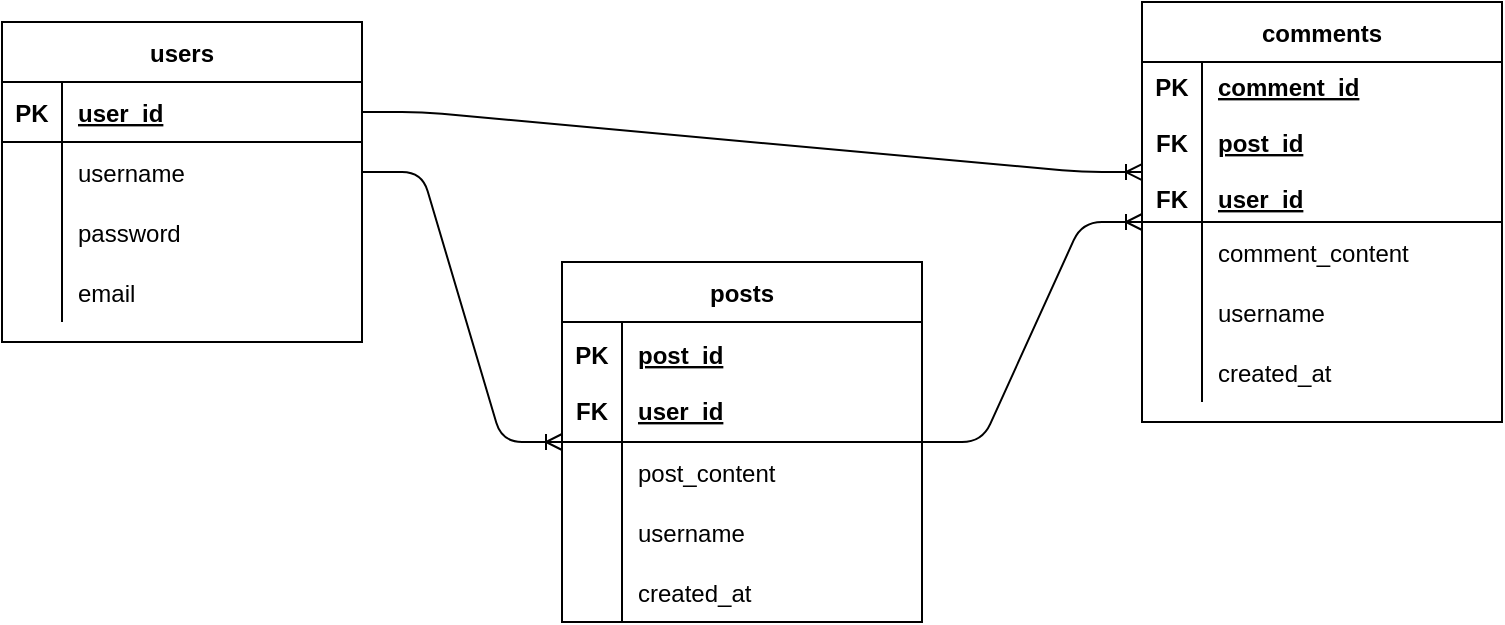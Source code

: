 <mxfile version="13.6.2" type="device"><diagram id="-daGVglW93oD2hdSRBv2" name="Page-1"><mxGraphModel dx="1038" dy="643" grid="1" gridSize="10" guides="1" tooltips="1" connect="1" arrows="1" fold="1" page="1" pageScale="1" pageWidth="850" pageHeight="1100" math="0" shadow="0"><root><mxCell id="0"/><mxCell id="1" parent="0"/><mxCell id="L5tyCQ09E4SCsR8lwNef-43" value="users" style="shape=table;startSize=30;container=1;collapsible=1;childLayout=tableLayout;fixedRows=1;rowLines=0;fontStyle=1;align=center;resizeLast=1;" vertex="1" parent="1"><mxGeometry x="20" y="80" width="180" height="160" as="geometry"/></mxCell><mxCell id="L5tyCQ09E4SCsR8lwNef-44" value="" style="shape=partialRectangle;collapsible=0;dropTarget=0;pointerEvents=0;fillColor=none;top=0;left=0;bottom=1;right=0;points=[[0,0.5],[1,0.5]];portConstraint=eastwest;" vertex="1" parent="L5tyCQ09E4SCsR8lwNef-43"><mxGeometry y="30" width="180" height="30" as="geometry"/></mxCell><mxCell id="L5tyCQ09E4SCsR8lwNef-45" value="PK" style="shape=partialRectangle;connectable=0;fillColor=none;top=0;left=0;bottom=0;right=0;fontStyle=1;overflow=hidden;" vertex="1" parent="L5tyCQ09E4SCsR8lwNef-44"><mxGeometry width="30" height="30" as="geometry"/></mxCell><mxCell id="L5tyCQ09E4SCsR8lwNef-46" value="user_id" style="shape=partialRectangle;connectable=0;fillColor=none;top=0;left=0;bottom=0;right=0;align=left;spacingLeft=6;fontStyle=5;overflow=hidden;" vertex="1" parent="L5tyCQ09E4SCsR8lwNef-44"><mxGeometry x="30" width="150" height="30" as="geometry"/></mxCell><mxCell id="L5tyCQ09E4SCsR8lwNef-47" value="" style="shape=partialRectangle;collapsible=0;dropTarget=0;pointerEvents=0;fillColor=none;top=0;left=0;bottom=0;right=0;points=[[0,0.5],[1,0.5]];portConstraint=eastwest;" vertex="1" parent="L5tyCQ09E4SCsR8lwNef-43"><mxGeometry y="60" width="180" height="30" as="geometry"/></mxCell><mxCell id="L5tyCQ09E4SCsR8lwNef-48" value="" style="shape=partialRectangle;connectable=0;fillColor=none;top=0;left=0;bottom=0;right=0;editable=1;overflow=hidden;" vertex="1" parent="L5tyCQ09E4SCsR8lwNef-47"><mxGeometry width="30" height="30" as="geometry"/></mxCell><mxCell id="L5tyCQ09E4SCsR8lwNef-49" value="username" style="shape=partialRectangle;connectable=0;fillColor=none;top=0;left=0;bottom=0;right=0;align=left;spacingLeft=6;overflow=hidden;" vertex="1" parent="L5tyCQ09E4SCsR8lwNef-47"><mxGeometry x="30" width="150" height="30" as="geometry"/></mxCell><mxCell id="L5tyCQ09E4SCsR8lwNef-50" value="" style="shape=partialRectangle;collapsible=0;dropTarget=0;pointerEvents=0;fillColor=none;top=0;left=0;bottom=0;right=0;points=[[0,0.5],[1,0.5]];portConstraint=eastwest;" vertex="1" parent="L5tyCQ09E4SCsR8lwNef-43"><mxGeometry y="90" width="180" height="30" as="geometry"/></mxCell><mxCell id="L5tyCQ09E4SCsR8lwNef-51" value="" style="shape=partialRectangle;connectable=0;fillColor=none;top=0;left=0;bottom=0;right=0;editable=1;overflow=hidden;" vertex="1" parent="L5tyCQ09E4SCsR8lwNef-50"><mxGeometry width="30" height="30" as="geometry"/></mxCell><mxCell id="L5tyCQ09E4SCsR8lwNef-52" value="password" style="shape=partialRectangle;connectable=0;fillColor=none;top=0;left=0;bottom=0;right=0;align=left;spacingLeft=6;overflow=hidden;" vertex="1" parent="L5tyCQ09E4SCsR8lwNef-50"><mxGeometry x="30" width="150" height="30" as="geometry"/></mxCell><mxCell id="L5tyCQ09E4SCsR8lwNef-53" value="" style="shape=partialRectangle;collapsible=0;dropTarget=0;pointerEvents=0;fillColor=none;top=0;left=0;bottom=0;right=0;points=[[0,0.5],[1,0.5]];portConstraint=eastwest;" vertex="1" parent="L5tyCQ09E4SCsR8lwNef-43"><mxGeometry y="120" width="180" height="30" as="geometry"/></mxCell><mxCell id="L5tyCQ09E4SCsR8lwNef-54" value="" style="shape=partialRectangle;connectable=0;fillColor=none;top=0;left=0;bottom=0;right=0;editable=1;overflow=hidden;" vertex="1" parent="L5tyCQ09E4SCsR8lwNef-53"><mxGeometry width="30" height="30" as="geometry"/></mxCell><mxCell id="L5tyCQ09E4SCsR8lwNef-55" value="email" style="shape=partialRectangle;connectable=0;fillColor=none;top=0;left=0;bottom=0;right=0;align=left;spacingLeft=6;overflow=hidden;" vertex="1" parent="L5tyCQ09E4SCsR8lwNef-53"><mxGeometry x="30" width="150" height="30" as="geometry"/></mxCell><mxCell id="L5tyCQ09E4SCsR8lwNef-69" value="comments" style="shape=table;startSize=30;container=1;collapsible=1;childLayout=tableLayout;fixedRows=1;rowLines=0;fontStyle=1;align=center;resizeLast=1;" vertex="1" parent="1"><mxGeometry x="590" y="70" width="180" height="210" as="geometry"/></mxCell><mxCell id="L5tyCQ09E4SCsR8lwNef-70" value="" style="shape=partialRectangle;collapsible=0;dropTarget=0;pointerEvents=0;fillColor=none;top=0;left=0;bottom=1;right=0;points=[[0,0.5],[1,0.5]];portConstraint=eastwest;" vertex="1" parent="L5tyCQ09E4SCsR8lwNef-69"><mxGeometry y="30" width="180" height="80" as="geometry"/></mxCell><mxCell id="L5tyCQ09E4SCsR8lwNef-71" value="PK&#10;&#10;FK&#10;&#10;FK" style="shape=partialRectangle;connectable=0;fillColor=none;top=0;left=0;bottom=0;right=0;fontStyle=1;overflow=hidden;" vertex="1" parent="L5tyCQ09E4SCsR8lwNef-70"><mxGeometry width="30" height="80" as="geometry"/></mxCell><mxCell id="L5tyCQ09E4SCsR8lwNef-72" value="comment_id&#10;&#10;post_id&#10;&#10;user_id" style="shape=partialRectangle;connectable=0;fillColor=none;top=0;left=0;bottom=0;right=0;align=left;spacingLeft=6;fontStyle=5;overflow=hidden;" vertex="1" parent="L5tyCQ09E4SCsR8lwNef-70"><mxGeometry x="30" width="150" height="80" as="geometry"/></mxCell><mxCell id="L5tyCQ09E4SCsR8lwNef-73" value="" style="shape=partialRectangle;collapsible=0;dropTarget=0;pointerEvents=0;fillColor=none;top=0;left=0;bottom=0;right=0;points=[[0,0.5],[1,0.5]];portConstraint=eastwest;" vertex="1" parent="L5tyCQ09E4SCsR8lwNef-69"><mxGeometry y="110" width="180" height="30" as="geometry"/></mxCell><mxCell id="L5tyCQ09E4SCsR8lwNef-74" value="" style="shape=partialRectangle;connectable=0;fillColor=none;top=0;left=0;bottom=0;right=0;editable=1;overflow=hidden;" vertex="1" parent="L5tyCQ09E4SCsR8lwNef-73"><mxGeometry width="30" height="30" as="geometry"/></mxCell><mxCell id="L5tyCQ09E4SCsR8lwNef-75" value="comment_content" style="shape=partialRectangle;connectable=0;fillColor=none;top=0;left=0;bottom=0;right=0;align=left;spacingLeft=6;overflow=hidden;" vertex="1" parent="L5tyCQ09E4SCsR8lwNef-73"><mxGeometry x="30" width="150" height="30" as="geometry"/></mxCell><mxCell id="L5tyCQ09E4SCsR8lwNef-76" value="" style="shape=partialRectangle;collapsible=0;dropTarget=0;pointerEvents=0;fillColor=none;top=0;left=0;bottom=0;right=0;points=[[0,0.5],[1,0.5]];portConstraint=eastwest;" vertex="1" parent="L5tyCQ09E4SCsR8lwNef-69"><mxGeometry y="140" width="180" height="30" as="geometry"/></mxCell><mxCell id="L5tyCQ09E4SCsR8lwNef-77" value="" style="shape=partialRectangle;connectable=0;fillColor=none;top=0;left=0;bottom=0;right=0;editable=1;overflow=hidden;" vertex="1" parent="L5tyCQ09E4SCsR8lwNef-76"><mxGeometry width="30" height="30" as="geometry"/></mxCell><mxCell id="L5tyCQ09E4SCsR8lwNef-78" value="username" style="shape=partialRectangle;connectable=0;fillColor=none;top=0;left=0;bottom=0;right=0;align=left;spacingLeft=6;overflow=hidden;" vertex="1" parent="L5tyCQ09E4SCsR8lwNef-76"><mxGeometry x="30" width="150" height="30" as="geometry"/></mxCell><mxCell id="L5tyCQ09E4SCsR8lwNef-79" value="" style="shape=partialRectangle;collapsible=0;dropTarget=0;pointerEvents=0;fillColor=none;top=0;left=0;bottom=0;right=0;points=[[0,0.5],[1,0.5]];portConstraint=eastwest;" vertex="1" parent="L5tyCQ09E4SCsR8lwNef-69"><mxGeometry y="170" width="180" height="30" as="geometry"/></mxCell><mxCell id="L5tyCQ09E4SCsR8lwNef-80" value="" style="shape=partialRectangle;connectable=0;fillColor=none;top=0;left=0;bottom=0;right=0;editable=1;overflow=hidden;" vertex="1" parent="L5tyCQ09E4SCsR8lwNef-79"><mxGeometry width="30" height="30" as="geometry"/></mxCell><mxCell id="L5tyCQ09E4SCsR8lwNef-81" value="created_at" style="shape=partialRectangle;connectable=0;fillColor=none;top=0;left=0;bottom=0;right=0;align=left;spacingLeft=6;overflow=hidden;" vertex="1" parent="L5tyCQ09E4SCsR8lwNef-79"><mxGeometry x="30" width="150" height="30" as="geometry"/></mxCell><mxCell id="L5tyCQ09E4SCsR8lwNef-83" value="" style="edgeStyle=entityRelationEdgeStyle;fontSize=12;html=1;endArrow=ERoneToMany;exitX=1;exitY=0.5;exitDx=0;exitDy=0;entryX=0;entryY=0;entryDx=0;entryDy=0;entryPerimeter=0;" edge="1" parent="1" source="L5tyCQ09E4SCsR8lwNef-47" target="L5tyCQ09E4SCsR8lwNef-60"><mxGeometry width="100" height="100" relative="1" as="geometry"><mxPoint x="220" y="160" as="sourcePoint"/><mxPoint x="320" y="60" as="targetPoint"/></mxGeometry></mxCell><mxCell id="L5tyCQ09E4SCsR8lwNef-85" value="" style="edgeStyle=entityRelationEdgeStyle;fontSize=12;html=1;endArrow=ERoneToMany;entryX=0;entryY=0.688;entryDx=0;entryDy=0;entryPerimeter=0;exitX=1;exitY=0.5;exitDx=0;exitDy=0;" edge="1" parent="1" source="L5tyCQ09E4SCsR8lwNef-44" target="L5tyCQ09E4SCsR8lwNef-70"><mxGeometry width="100" height="100" relative="1" as="geometry"><mxPoint x="340" y="240" as="sourcePoint"/><mxPoint x="440" y="140" as="targetPoint"/></mxGeometry></mxCell><mxCell id="L5tyCQ09E4SCsR8lwNef-86" value="" style="edgeStyle=entityRelationEdgeStyle;fontSize=12;html=1;endArrow=ERoneToMany;" edge="1" parent="1"><mxGeometry width="100" height="100" relative="1" as="geometry"><mxPoint x="480" y="290" as="sourcePoint"/><mxPoint x="590" y="180" as="targetPoint"/></mxGeometry></mxCell><mxCell id="L5tyCQ09E4SCsR8lwNef-56" value="posts" style="shape=table;startSize=30;container=1;collapsible=1;childLayout=tableLayout;fixedRows=1;rowLines=0;fontStyle=1;align=center;resizeLast=1;" vertex="1" parent="1"><mxGeometry x="300" y="200" width="180" height="180" as="geometry"/></mxCell><mxCell id="L5tyCQ09E4SCsR8lwNef-57" value="" style="shape=partialRectangle;collapsible=0;dropTarget=0;pointerEvents=0;fillColor=none;top=0;left=0;bottom=1;right=0;points=[[0,0.5],[1,0.5]];portConstraint=eastwest;" vertex="1" parent="L5tyCQ09E4SCsR8lwNef-56"><mxGeometry y="30" width="180" height="60" as="geometry"/></mxCell><mxCell id="L5tyCQ09E4SCsR8lwNef-58" value="PK&#10;&#10;FK" style="shape=partialRectangle;connectable=0;fillColor=none;top=0;left=0;bottom=0;right=0;fontStyle=1;overflow=hidden;" vertex="1" parent="L5tyCQ09E4SCsR8lwNef-57"><mxGeometry width="30" height="60" as="geometry"/></mxCell><mxCell id="L5tyCQ09E4SCsR8lwNef-59" value="post_id&#10;&#10;user_id" style="shape=partialRectangle;connectable=0;fillColor=none;top=0;left=0;bottom=0;right=0;align=left;spacingLeft=6;fontStyle=5;overflow=hidden;" vertex="1" parent="L5tyCQ09E4SCsR8lwNef-57"><mxGeometry x="30" width="150" height="60" as="geometry"/></mxCell><mxCell id="L5tyCQ09E4SCsR8lwNef-60" value="" style="shape=partialRectangle;collapsible=0;dropTarget=0;pointerEvents=0;fillColor=none;top=0;left=0;bottom=0;right=0;points=[[0,0.5],[1,0.5]];portConstraint=eastwest;" vertex="1" parent="L5tyCQ09E4SCsR8lwNef-56"><mxGeometry y="90" width="180" height="30" as="geometry"/></mxCell><mxCell id="L5tyCQ09E4SCsR8lwNef-61" value="" style="shape=partialRectangle;connectable=0;fillColor=none;top=0;left=0;bottom=0;right=0;editable=1;overflow=hidden;" vertex="1" parent="L5tyCQ09E4SCsR8lwNef-60"><mxGeometry width="30" height="30" as="geometry"/></mxCell><mxCell id="L5tyCQ09E4SCsR8lwNef-62" value="post_content" style="shape=partialRectangle;connectable=0;fillColor=none;top=0;left=0;bottom=0;right=0;align=left;spacingLeft=6;overflow=hidden;" vertex="1" parent="L5tyCQ09E4SCsR8lwNef-60"><mxGeometry x="30" width="150" height="30" as="geometry"/></mxCell><mxCell id="L5tyCQ09E4SCsR8lwNef-63" value="" style="shape=partialRectangle;collapsible=0;dropTarget=0;pointerEvents=0;fillColor=none;top=0;left=0;bottom=0;right=0;points=[[0,0.5],[1,0.5]];portConstraint=eastwest;" vertex="1" parent="L5tyCQ09E4SCsR8lwNef-56"><mxGeometry y="120" width="180" height="30" as="geometry"/></mxCell><mxCell id="L5tyCQ09E4SCsR8lwNef-64" value="" style="shape=partialRectangle;connectable=0;fillColor=none;top=0;left=0;bottom=0;right=0;editable=1;overflow=hidden;" vertex="1" parent="L5tyCQ09E4SCsR8lwNef-63"><mxGeometry width="30" height="30" as="geometry"/></mxCell><mxCell id="L5tyCQ09E4SCsR8lwNef-65" value="username" style="shape=partialRectangle;connectable=0;fillColor=none;top=0;left=0;bottom=0;right=0;align=left;spacingLeft=6;overflow=hidden;" vertex="1" parent="L5tyCQ09E4SCsR8lwNef-63"><mxGeometry x="30" width="150" height="30" as="geometry"/></mxCell><mxCell id="L5tyCQ09E4SCsR8lwNef-66" value="" style="shape=partialRectangle;collapsible=0;dropTarget=0;pointerEvents=0;fillColor=none;top=0;left=0;bottom=0;right=0;points=[[0,0.5],[1,0.5]];portConstraint=eastwest;" vertex="1" parent="L5tyCQ09E4SCsR8lwNef-56"><mxGeometry y="150" width="180" height="30" as="geometry"/></mxCell><mxCell id="L5tyCQ09E4SCsR8lwNef-67" value="" style="shape=partialRectangle;connectable=0;fillColor=none;top=0;left=0;bottom=0;right=0;editable=1;overflow=hidden;" vertex="1" parent="L5tyCQ09E4SCsR8lwNef-66"><mxGeometry width="30" height="30" as="geometry"/></mxCell><mxCell id="L5tyCQ09E4SCsR8lwNef-68" value="created_at" style="shape=partialRectangle;connectable=0;fillColor=none;top=0;left=0;bottom=0;right=0;align=left;spacingLeft=6;overflow=hidden;" vertex="1" parent="L5tyCQ09E4SCsR8lwNef-66"><mxGeometry x="30" width="150" height="30" as="geometry"/></mxCell></root></mxGraphModel></diagram></mxfile>